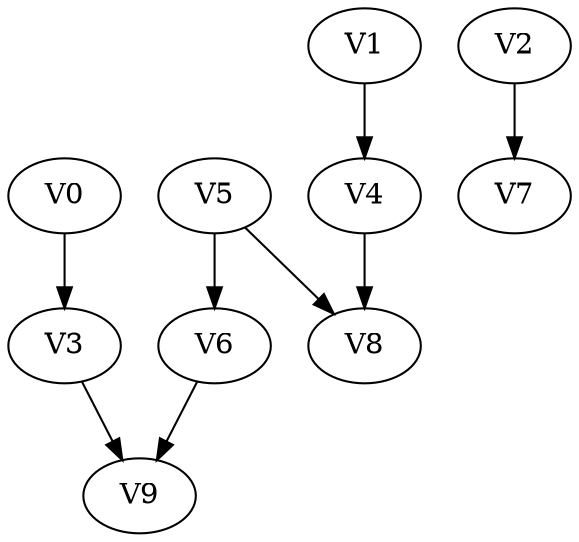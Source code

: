 strict digraph my_dotgraph {
concentrate=True;
V0;
V1;
V2;
V3;
V4;
V5;
V6;
V7;
V8;
V9;
V0 -> V3;
V1 -> V4;
V2 -> V7;
V3 -> V9;
V4 -> V8;
V5 -> V6;
V5 -> V8;
V6 -> V9;
V7 
}